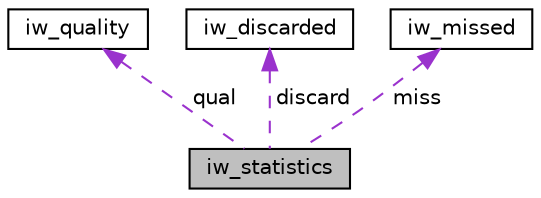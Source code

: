 digraph G
{
  edge [fontname="Helvetica",fontsize="10",labelfontname="Helvetica",labelfontsize="10"];
  node [fontname="Helvetica",fontsize="10",shape=record];
  Node1 [label="iw_statistics",height=0.2,width=0.4,color="black", fillcolor="grey75", style="filled" fontcolor="black"];
  Node2 -> Node1 [dir="back",color="darkorchid3",fontsize="10",style="dashed",label=" qual" ,fontname="Helvetica"];
  Node2 [label="iw_quality",height=0.2,width=0.4,color="black", fillcolor="white", style="filled",URL="$structiw__quality.html"];
  Node3 -> Node1 [dir="back",color="darkorchid3",fontsize="10",style="dashed",label=" discard" ,fontname="Helvetica"];
  Node3 [label="iw_discarded",height=0.2,width=0.4,color="black", fillcolor="white", style="filled",URL="$structiw__discarded.html"];
  Node4 -> Node1 [dir="back",color="darkorchid3",fontsize="10",style="dashed",label=" miss" ,fontname="Helvetica"];
  Node4 [label="iw_missed",height=0.2,width=0.4,color="black", fillcolor="white", style="filled",URL="$structiw__missed.html"];
}
